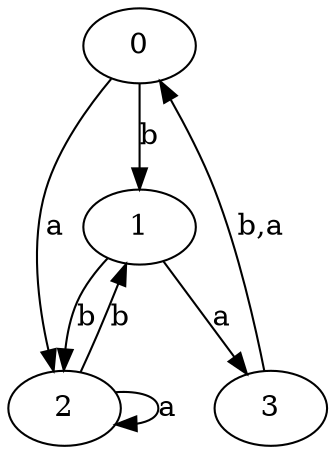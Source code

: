 digraph {
 ranksep=0.5;
 d2tdocpreamble = "\usetikzlibrary{automata}";
 d2tfigpreamble = "\tikzstyle{every state}= [ draw=blue!50,very thick,fill=blue!20]  \tikzstyle{auto}= [fill=white]";
 node [style="state"];
 edge [lblstyle="auto",topath="bend right", len=4  ]
  "0" [label="0",style = "state, initial"];
  "1" [label="1",style = "state, accepting"];
  "2" [label="2",];
  "3" [label="3",];
  "0" -> "1" [label="b"];
  "0" -> "2" [label="a"];
  "1" -> "2" [label="b"];
  "1" -> "3" [label="a"];
  "2" -> "1" [label="b"];
  "2" -> "2" [label="a",topath="loop above"];
  "3" -> "0" [label="b,a"];
}